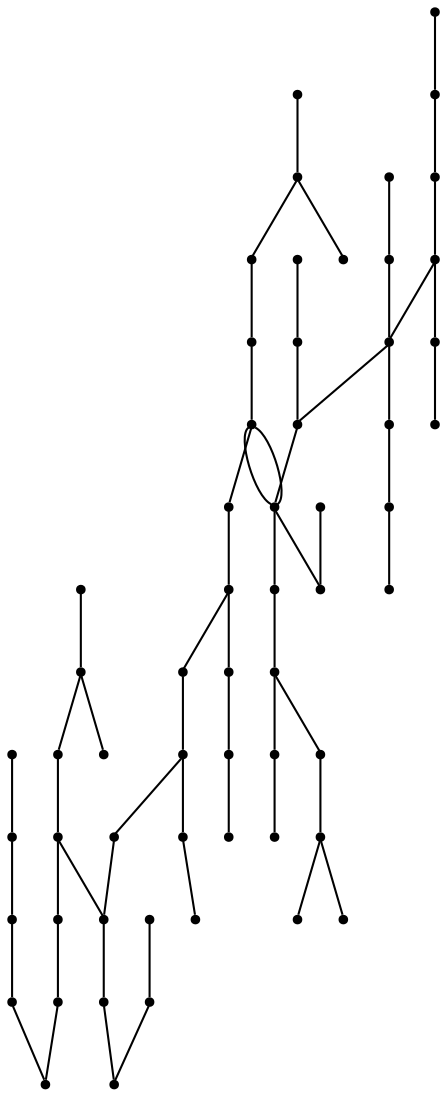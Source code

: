 graph {
  node [shape=point,comment="{\"directed\":false,\"doi\":\"10.1007/3-540-36151-0_1\",\"figure\":\"5\"}"]

  v0 [pos="1190.485445658366,666.6396340407894"]
  v1 [pos="1156.8770726521811,666.6396340407894"]
  v2 [pos="1156.8770726521811,532.1980039952165"]
  v3 [pos="1123.2646306355796,532.1980039952165"]
  v4 [pos="1123.2646306355796,666.6396340407894"]
  v5 [pos="1123.2646306355796,565.8044696527685"]
  v6 [pos="1089.6520614624023,532.1980039952165"]
  v7 [pos="1089.6520614624023,666.6396340407894"]
  v8 [pos="1056.0437520345054,532.1980039952165"]
  v9 [pos="1056.0437520345054,666.6396340407894"]
  v10 [pos="1056.0437520345054,565.8044696527685"]
  v11 [pos="1056.0437520345054,599.4147500075862"]
  v12 [pos="1022.431246439616,532.1980039952165"]
  v13 [pos="1022.431246439616,565.8044696527685"]
  v14 [pos="1022.431246439616,599.4147500075862"]
  v15 [pos="988.8187408447267,532.1980039952165"]
  v16 [pos="988.8187408447267,599.4147500075862"]
  v17 [pos="955.2104314168295,532.1980039952165"]
  v18 [pos="955.2104314168295,599.4147500075862"]
  v19 [pos="966.4145787556967,431.36461979925286"]
  v20 [pos="932.8020731608074,431.36461979925286"]
  v21 [pos="955.2104314168295,464.970831143654"]
  v22 [pos="955.2104314168295,498.58314600368"]
  v23 [pos="921.5979258219402,532.1980039952165"]
  v24 [pos="932.8020731608074,364.1438047764665"]
  v25 [pos="899.1895675659181,431.36461979925286"]
  v26 [pos="921.5979258219402,464.970831143654"]
  v27 [pos="921.5979258219402,498.58314600368"]
  v28 [pos="899.1895675659181,364.1438047764665"]
  v29 [pos="887.9854202270509,532.1980039952165"]
  v30 [pos="887.9854202270509,498.58314600368"]
  v31 [pos="899.1895675659181,330.529201098081"]
  v32 [pos="899.1895675659181,397.7500161208675"]
  v33 [pos="865.5812581380209,431.36461979925286"]
  v34 [pos="854.377047220866,532.1980039952165"]
  v35 [pos="854.377047220866,565.8044696527685"]
  v36 [pos="854.377047220866,599.4147500075862"]
  v37 [pos="854.377047220866,633.0270648676124"]
  v38 [pos="831.9687525431316,431.36461979925286"]
  v39 [pos="820.7646052042644,633.0270648676124"]
  v40 [pos="831.9687525431316,397.7500161208675"]
  v41 [pos="798.3562469482422,397.7500161208675"]
  v42 [pos="798.3562469482422,431.36461979925286"]
  v43 [pos="820.7646052042644,599.4147500075862"]
  v44 [pos="820.7646052042644,666.6396340407894"]
  v45 [pos="798.3562469482422,464.970831143654"]
  v46 [pos="798.3562469482422,498.58314600368"]
  v47 [pos="764.7479375203451,431.36461979925286"]
  v48 [pos="764.7479375203451,330.529201098081"]
  v49 [pos="764.7479375203451,364.1438047764665"]
  v50 [pos="764.7479375203451,397.7500161208675"]
  v51 [pos="764.7479375203451,464.970831143654"]
  v52 [pos="764.7479375203451,498.58314600368"]
  v53 [pos="731.1354319254558,431.36461979925286"]
  v54 [pos="731.1354319254558,330.529201098081"]
  v55 [pos="731.1354319254558,364.1438047764665"]
  v56 [pos="731.1354319254558,464.970831143654"]
  v57 [pos="731.1354319254558,498.58314600368"]
  v58 [pos="697.5229263305664,498.58314600368"]

  v58 -- v57 [id="-19",pos="697.5229263305664,498.58314600368 731.1354319254558,498.58314600368 731.1354319254558,498.58314600368 731.1354319254558,498.58314600368"]
  v0 -- v1 [id="-30",pos="1190.485445658366,666.6396340407894 1156.8770726521811,666.6396340407894 1156.8770726521811,666.6396340407894 1156.8770726521811,666.6396340407894"]
  v57 -- v56 [id="-70",pos="731.1354319254558,498.58314600368 731.1354319254558,464.970831143654 731.1354319254558,464.970831143654 731.1354319254558,464.970831143654"]
  v56 -- v53 [id="-73",pos="731.1354319254558,464.970831143654 731.1354319254558,431.36461979925286 731.1354319254558,431.36461979925286 731.1354319254558,431.36461979925286"]
  v53 -- v55 [id="-76",pos="731.1354319254558,431.36461979925286 731.1354319254558,364.1438047764665 731.1354319254558,364.1438047764665 731.1354319254558,364.1438047764665"]
  v55 -- v54 [id="-79",pos="731.1354319254558,364.1438047764665 731.1354319254558,330.529201098081 731.1354319254558,330.529201098081 731.1354319254558,330.529201098081"]
  v53 -- v47 [id="-90",pos="731.1354319254558,431.36461979925286 764.7479375203451,431.36461979925286 764.7479375203451,431.36461979925286 764.7479375203451,431.36461979925286"]
  v2 -- v3 [id="-132",pos="1156.8770726521811,532.1980039952165 1123.2646306355796,532.1980039952165 1123.2646306355796,532.1980039952165 1123.2646306355796,532.1980039952165"]
  v1 -- v4 [id="-145",pos="1156.8770726521811,666.6396340407894 1123.2646306355796,666.6396340407894 1123.2646306355796,666.6396340407894 1123.2646306355796,666.6396340407894"]
  v52 -- v51 [id="-189",pos="764.7479375203451,498.58314600368 764.7479375203451,464.970831143654 764.7479375203451,464.970831143654 764.7479375203451,464.970831143654"]
  v51 -- v47 [id="-192",pos="764.7479375203451,464.970831143654 764.7479375203451,431.36461979925286 764.7479375203451,431.36461979925286 764.7479375203451,431.36461979925286"]
  v47 -- v50 [id="-195",pos="764.7479375203451,431.36461979925286 764.7479375203451,397.7500161208675 764.7479375203451,397.7500161208675 764.7479375203451,397.7500161208675"]
  v50 -- v49 [id="-198",pos="764.7479375203451,397.7500161208675 764.7479375203451,364.1438047764665 764.7479375203451,364.1438047764665 764.7479375203451,364.1438047764665"]
  v49 -- v48 [id="-201",pos="764.7479375203451,364.1438047764665 764.7479375203451,330.529201098081 764.7479375203451,330.529201098081 764.7479375203451,330.529201098081"]
  v47 -- v42 [id="-214",pos="764.7479375203451,431.36461979925286 798.3562469482422,431.36461979925286 798.3562469482422,431.36461979925286 798.3562469482422,431.36461979925286"]
  v3 -- v5 [id="-272",pos="1123.2646306355796,532.1980039952165 1123.2646306355796,565.8044696527685 1123.2646306355796,565.8044696527685 1123.2646306355796,565.8044696527685"]
  v46 -- v45 [id="-303",pos="798.3562469482422,498.58314600368 798.3562469482422,464.970831143654 798.3562469482422,464.970831143654 798.3562469482422,464.970831143654"]
  v45 -- v42 [id="-306",pos="798.3562469482422,464.970831143654 798.3562469482422,431.36461979925286 798.3562469482422,431.36461979925286 798.3562469482422,431.36461979925286"]
  v42 -- v38 [id="-340",pos="798.3562469482422,431.36461979925286 831.9687525431316,431.36461979925286 831.9687525431316,431.36461979925286 831.9687525431316,431.36461979925286"]
  v41 -- v40 [id="-341",pos="798.3562469482422,397.7500161208675 831.9687525431316,397.7500161208675 831.9687525431316,397.7500161208675 831.9687525431316,397.7500161208675"]
  v3 -- v6 [id="-344",pos="1123.2646306355796,532.1980039952165 1089.6520614624023,532.1980039952165 1089.6520614624023,532.1980039952165 1089.6520614624023,532.1980039952165"]
  v44 -- v39 [id="-377",pos="820.7646052042644,666.6396340407894 820.7646052042644,633.0270648676124 820.7646052042644,633.0270648676124 820.7646052042644,633.0270648676124"]
  v39 -- v43 [id="-379",pos="820.7646052042644,633.0270648676124 820.7646052042644,599.4147500075862 820.7646052042644,599.4147500075862 820.7646052042644,599.4147500075862"]
  v39 -- v37 [id="-421",pos="820.7646052042644,633.0270648676124 854.377047220866,633.0270648676124 854.377047220866,633.0270648676124 854.377047220866,633.0270648676124"]
  v4 -- v7 [id="-422",pos="1123.2646306355796,666.6396340407894 1089.6520614624023,666.6396340407894 1089.6520614624023,666.6396340407894 1089.6520614624023,666.6396340407894"]
  v38 -- v40 [id="-437",pos="831.9687525431316,431.36461979925286 831.9687525431316,397.7500161208675 831.9687525431316,397.7500161208675 831.9687525431316,397.7500161208675"]
  v38 -- v35 [id="-439",pos="831.9687525431316,431.36461979925286 829.7292073567709,568.0458586094742 829.7292073567709,568.0458586094742 829.7292073567709,568.0458586094742 854.377047220866,565.8044696527685 854.377047220866,565.8044696527685 854.377047220866,565.8044696527685"]
  v35 -- v38 [id="-441",pos="854.377047220866,565.8044696527685 831.9667180379232,563.5666728693213 831.9667180379232,563.5666728693213 831.9667180379232,563.5666728693213 831.9667180379232,565.8083479283218 831.9667180379232,565.8083479283218 831.9667180379232,565.8083479283218 834.20836130778,565.8083479283218 834.20836130778,565.8083479283218 834.20836130778,565.8083479283218 831.9687525431316,431.36461979925286 831.9687525431316,431.36461979925286 831.9687525431316,431.36461979925286"]
  v38 -- v33 [id="-445",pos="831.9687525431316,431.36461979925286 865.5812581380209,431.36461979925286 865.5812581380209,431.36461979925286 865.5812581380209,431.36461979925286"]
  v6 -- v8 [id="-471",pos="1089.6520614624023,532.1980039952165 1056.0437520345054,532.1980039952165 1056.0437520345054,532.1980039952165 1056.0437520345054,532.1980039952165"]
  v37 -- v36 [id="-503",pos="854.377047220866,633.0270648676124 854.377047220866,599.4147500075862 854.377047220866,599.4147500075862 854.377047220866,599.4147500075862"]
  v36 -- v35 [id="-505",pos="854.377047220866,599.4147500075862 854.377047220866,565.8044696527685 854.377047220866,565.8044696527685 854.377047220866,565.8044696527685"]
  v35 -- v34 [id="-507",pos="854.377047220866,565.8044696527685 854.377047220866,532.1980039952165 854.377047220866,532.1980039952165 854.377047220866,532.1980039952165"]
  v34 -- v29 [id="-551",pos="854.377047220866,532.1980039952165 887.9854202270509,532.1980039952165 887.9854202270509,532.1980039952165 887.9854202270509,532.1980039952165"]
  v33 -- v25 [id="-572",pos="865.5812581380209,431.36461979925286 899.1895675659181,431.36461979925286 899.1895675659181,431.36461979925286 899.1895675659181,431.36461979925286"]
  v7 -- v9 [id="-574",pos="1089.6520614624023,666.6396340407894 1056.0437520345054,666.6396340407894 1056.0437520345054,666.6396340407894 1056.0437520345054,666.6396340407894"]
  v29 -- v30 [id="-595",pos="887.9854202270509,532.1980039952165 887.9854202270509,498.58314600368 887.9854202270509,498.58314600368 887.9854202270509,498.58314600368"]
  v30 -- v27 [id="-601",pos="887.9854202270509,498.58314600368 921.5979258219402,498.58314600368 921.5979258219402,498.58314600368 921.5979258219402,498.58314600368"]
  v29 -- v23 [id="-644",pos="887.9854202270509,532.1980039952165 921.5979258219402,532.1980039952165 921.5979258219402,532.1980039952165 921.5979258219402,532.1980039952165"]
  v25 -- v32 [id="-659",pos="899.1895675659181,431.36461979925286 899.1895675659181,397.7500161208675 899.1895675659181,397.7500161208675 899.1895675659181,397.7500161208675"]
  v32 -- v28 [id="-661",pos="899.1895675659181,397.7500161208675 899.1895675659181,364.1438047764665 899.1895675659181,364.1438047764665 899.1895675659181,364.1438047764665"]
  v28 -- v31 [id="-663",pos="899.1895675659181,364.1438047764665 899.1895675659181,330.529201098081 899.1895675659181,330.529201098081 899.1895675659181,330.529201098081"]
  v28 -- v24 [id="-677",pos="899.1895675659181,364.1438047764665 932.8020731608074,364.1438047764665 932.8020731608074,364.1438047764665 932.8020731608074,364.1438047764665"]
  v25 -- v20 [id="-702",pos="899.1895675659181,431.36461979925286 932.8020731608074,431.36461979925286 932.8020731608074,431.36461979925286 932.8020731608074,431.36461979925286"]
  v8 -- v10 [id="-711",pos="1056.0437520345054,532.1980039952165 1056.0437520345054,565.8044696527685 1056.0437520345054,565.8044696527685 1056.0437520345054,565.8044696527685"]
  v10 -- v11 [id="-714",pos="1056.0437520345054,565.8044696527685 1056.0437520345054,599.4147500075862 1056.0437520345054,599.4147500075862 1056.0437520345054,599.4147500075862"]
  v11 -- v9 [id="-717",pos="1056.0437520345054,599.4147500075862 1056.0437520345054,666.6396340407894 1056.0437520345054,666.6396340407894 1056.0437520345054,666.6396340407894"]
  v27 -- v26 [id="-743",pos="921.5979258219402,498.58314600368 921.5979258219402,464.970831143654 921.5979258219402,464.970831143654 921.5979258219402,464.970831143654"]
  v23 -- v17 [id="-783",pos="921.5979258219402,532.1980039952165 955.2104314168295,532.1980039952165 955.2104314168295,532.1980039952165 955.2104314168295,532.1980039952165"]
  v8 -- v12 [id="-784",pos="1056.0437520345054,532.1980039952165 1022.431246439616,532.1980039952165 1022.431246439616,532.1980039952165 1022.431246439616,532.1980039952165"]
  v20 -- v19 [id="-812",pos="932.8020731608074,431.36461979925286 966.4145787556967,431.36461979925286 966.4145787556967,431.36461979925286 966.4145787556967,431.36461979925286"]
  v17 -- v22 [id="-856",pos="955.2104314168295,532.1980039952165 955.2104314168295,498.58314600368 955.2104314168295,498.58314600368 955.2104314168295,498.58314600368"]
  v22 -- v21 [id="-859",pos="955.2104314168295,498.58314600368 955.2104314168295,464.970831143654 955.2104314168295,464.970831143654 955.2104314168295,464.970831143654"]
  v18 -- v16 [id="-866",pos="955.2104314168295,599.4147500075862 988.8187408447267,599.4147500075862 988.8187408447267,599.4147500075862 988.8187408447267,599.4147500075862"]
  v17 -- v15 [id="-868",pos="955.2104314168295,532.1980039952165 988.8187408447267,532.1980039952165 988.8187408447267,532.1980039952165 988.8187408447267,532.1980039952165"]
  v16 -- v14 [id="-945",pos="988.8187408447267,599.4147500075862 1022.431246439616,599.4147500075862 1022.431246439616,599.4147500075862 1022.431246439616,599.4147500075862"]
  v15 -- v12 [id="-947",pos="988.8187408447267,532.1980039952165 1022.431246439616,532.1980039952165 1022.431246439616,532.1980039952165 1022.431246439616,532.1980039952165"]
  v12 -- v13 [id="-965",pos="1022.431246439616,532.1980039952165 1022.431246439616,565.8044696527685 1022.431246439616,565.8044696527685 1022.431246439616,565.8044696527685"]
  v13 -- v14 [id="-967",pos="1022.431246439616,565.8044696527685 1022.431246439616,599.4147500075862 1022.431246439616,599.4147500075862 1022.431246439616,599.4147500075862"]
}